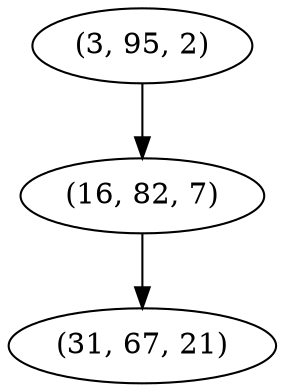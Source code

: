 digraph tree {
    "(3, 95, 2)";
    "(16, 82, 7)";
    "(31, 67, 21)";
    "(3, 95, 2)" -> "(16, 82, 7)";
    "(16, 82, 7)" -> "(31, 67, 21)";
}
